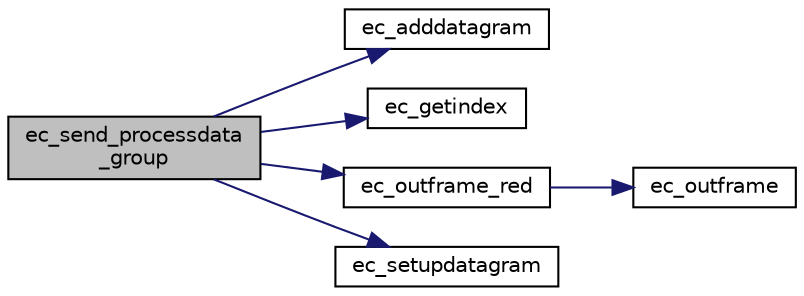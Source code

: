 digraph "ec_send_processdata_group"
{
 // INTERACTIVE_SVG=YES
  edge [fontname="Helvetica",fontsize="10",labelfontname="Helvetica",labelfontsize="10"];
  node [fontname="Helvetica",fontsize="10",shape=record];
  rankdir="LR";
  Node1 [label="ec_send_processdata\l_group",height=0.2,width=0.4,color="black", fillcolor="grey75", style="filled" fontcolor="black"];
  Node1 -> Node2 [color="midnightblue",fontsize="10",style="solid",fontname="Helvetica"];
  Node2 [label="ec_adddatagram",height=0.2,width=0.4,color="black", fillcolor="white", style="filled",URL="$ethercatbase_8c.html#a775297e7bcfe08569ad537d6e3a770fb"];
  Node1 -> Node3 [color="midnightblue",fontsize="10",style="solid",fontname="Helvetica"];
  Node3 [label="ec_getindex",height=0.2,width=0.4,color="black", fillcolor="white", style="filled",URL="$nicdrv_8c.html#ae3520c51670d8e4e3e360f26fd8acee4"];
  Node1 -> Node4 [color="midnightblue",fontsize="10",style="solid",fontname="Helvetica"];
  Node4 [label="ec_outframe_red",height=0.2,width=0.4,color="black", fillcolor="white", style="filled",URL="$nicdrv_8c.html#afb39cbe067b1afa202e8c487a33c4d66"];
  Node4 -> Node5 [color="midnightblue",fontsize="10",style="solid",fontname="Helvetica"];
  Node5 [label="ec_outframe",height=0.2,width=0.4,color="black", fillcolor="white", style="filled",URL="$nicdrv_8c.html#ace7534023c2df9a309fc51a5e7fd6d94"];
  Node1 -> Node6 [color="midnightblue",fontsize="10",style="solid",fontname="Helvetica"];
  Node6 [label="ec_setupdatagram",height=0.2,width=0.4,color="black", fillcolor="white", style="filled",URL="$ethercatbase_8c.html#a3b9a1e2b9fc1e15cf147a85d484db027"];
}
